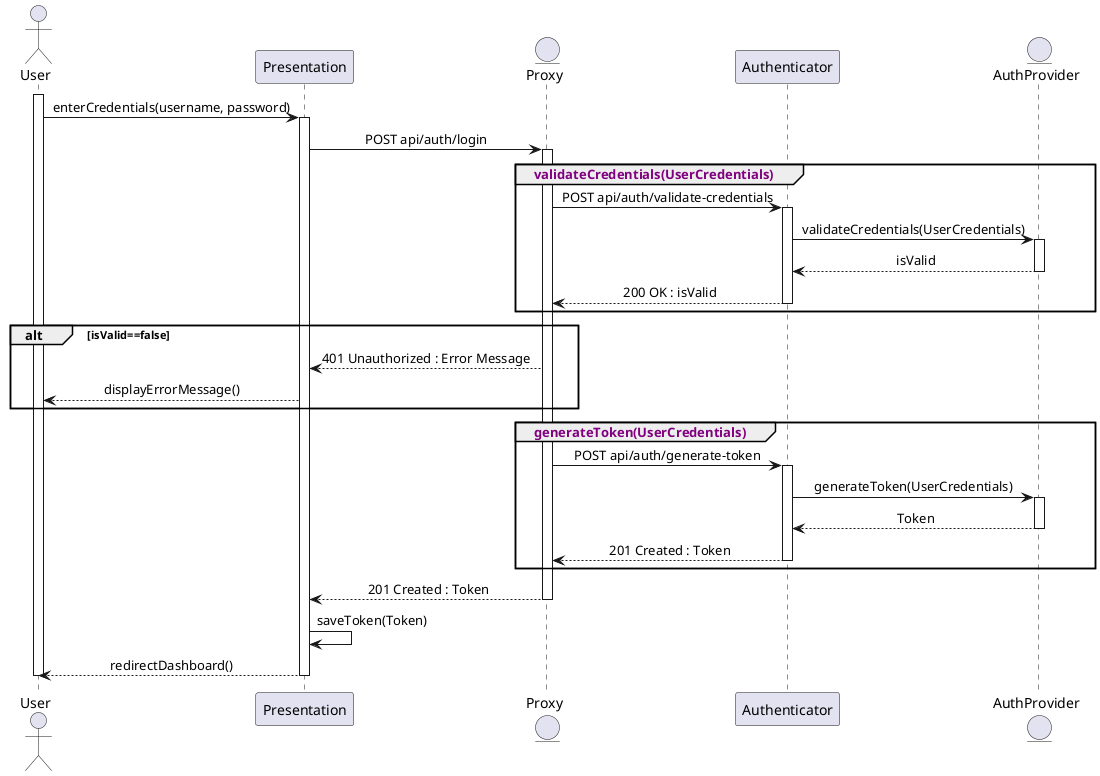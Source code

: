 @startuml UserLogIn
skinparam sequenceMessageAlign center
actor       User
participant  Presentation
entity      Proxy
participant Authenticator
entity AuthProvider

activate User
User -> Presentation : enterCredentials(username, password)
activate Presentation
Presentation -> Proxy : POST api/auth/login
activate Proxy
group <color:purple> validateCredentials(UserCredentials)
Proxy -> Authenticator : POST api/auth/validate-credentials
activate Authenticator
Authenticator -> AuthProvider : validateCredentials(UserCredentials)
activate AuthProvider
AuthProvider --> Authenticator : isValid
deactivate AuthProvider
Authenticator --> Proxy : 200 OK : isValid
deactivate Authenticator
end
alt isValid==false
Proxy --> Presentation : 401 Unauthorized : Error Message
Presentation --> User : displayErrorMessage()
end
group <color:purple> generateToken(UserCredentials)
Proxy -> Authenticator : POST api/auth/generate-token
activate Authenticator
Authenticator -> AuthProvider : generateToken(UserCredentials)
activate AuthProvider
AuthProvider --> Authenticator : Token
deactivate AuthProvider
Authenticator --> Proxy : 201 Created : Token
deactivate Authenticator
end
Proxy --> Presentation : 201 Created : Token
deactivate Proxy
Presentation -> Presentation : saveToken(Token)
Presentation --> User : redirectDashboard()
deactivate Presentation
deactivate User
@enduml



